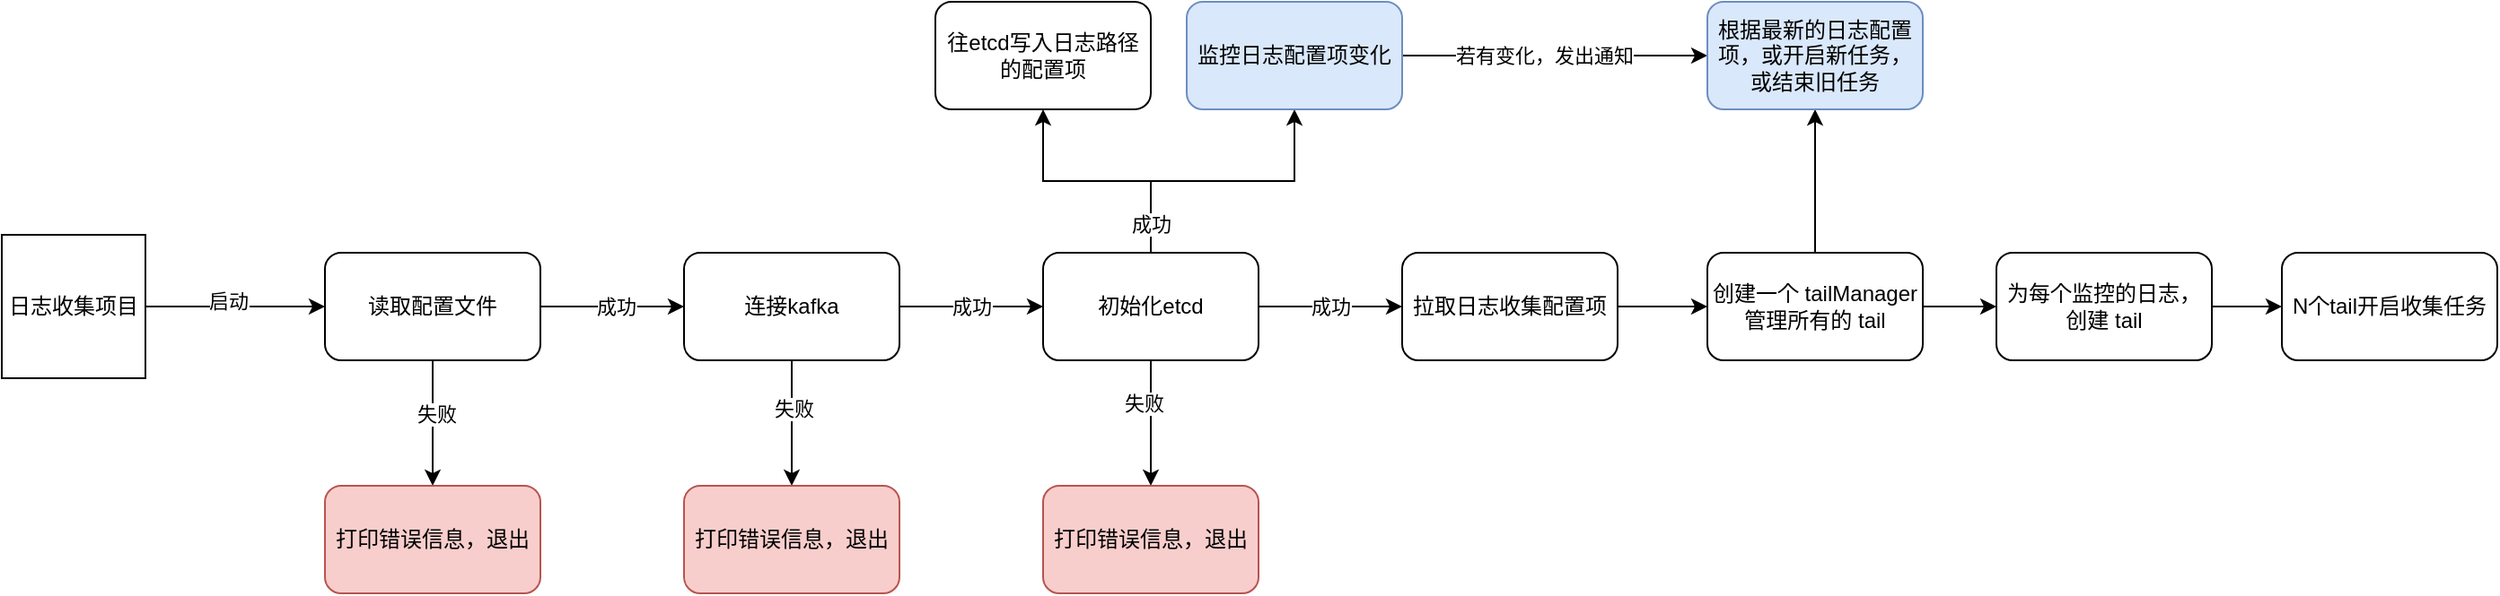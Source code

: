<mxfile version="14.4.7" type="github">
  <diagram id="oYlVIPrETy6-Hh5NweHa" name="第 1 页">
    <mxGraphModel dx="861" dy="664" grid="1" gridSize="10" guides="1" tooltips="1" connect="1" arrows="1" fold="1" page="1" pageScale="1" pageWidth="827" pageHeight="1169" math="0" shadow="0">
      <root>
        <mxCell id="0" />
        <mxCell id="1" parent="0" />
        <mxCell id="CWjup87lTKB9hHp7AxHx-4" value="" style="edgeStyle=orthogonalEdgeStyle;rounded=0;orthogonalLoop=1;jettySize=auto;html=1;" edge="1" parent="1" source="CWjup87lTKB9hHp7AxHx-11" target="CWjup87lTKB9hHp7AxHx-3">
          <mxGeometry relative="1" as="geometry">
            <mxPoint x="170" y="230" as="sourcePoint" />
          </mxGeometry>
        </mxCell>
        <mxCell id="CWjup87lTKB9hHp7AxHx-15" value="启动" style="edgeLabel;html=1;align=center;verticalAlign=middle;resizable=0;points=[];" vertex="1" connectable="0" parent="CWjup87lTKB9hHp7AxHx-4">
          <mxGeometry x="-0.091" y="3" relative="1" as="geometry">
            <mxPoint as="offset" />
          </mxGeometry>
        </mxCell>
        <mxCell id="CWjup87lTKB9hHp7AxHx-8" value="" style="edgeStyle=orthogonalEdgeStyle;rounded=0;orthogonalLoop=1;jettySize=auto;html=1;" edge="1" parent="1" source="CWjup87lTKB9hHp7AxHx-3" target="CWjup87lTKB9hHp7AxHx-7">
          <mxGeometry relative="1" as="geometry" />
        </mxCell>
        <mxCell id="CWjup87lTKB9hHp7AxHx-12" value="成功" style="edgeLabel;html=1;align=center;verticalAlign=middle;resizable=0;points=[];" vertex="1" connectable="0" parent="CWjup87lTKB9hHp7AxHx-8">
          <mxGeometry x="0.049" relative="1" as="geometry">
            <mxPoint as="offset" />
          </mxGeometry>
        </mxCell>
        <mxCell id="CWjup87lTKB9hHp7AxHx-14" value="" style="edgeStyle=orthogonalEdgeStyle;rounded=0;orthogonalLoop=1;jettySize=auto;html=1;entryX=0.5;entryY=0;entryDx=0;entryDy=0;" edge="1" parent="1" source="CWjup87lTKB9hHp7AxHx-3" target="CWjup87lTKB9hHp7AxHx-18">
          <mxGeometry relative="1" as="geometry">
            <mxPoint x="310" y="330" as="targetPoint" />
          </mxGeometry>
        </mxCell>
        <mxCell id="CWjup87lTKB9hHp7AxHx-16" value="失败" style="edgeLabel;html=1;align=center;verticalAlign=middle;resizable=0;points=[];" vertex="1" connectable="0" parent="CWjup87lTKB9hHp7AxHx-14">
          <mxGeometry x="-0.14" y="2" relative="1" as="geometry">
            <mxPoint as="offset" />
          </mxGeometry>
        </mxCell>
        <mxCell id="CWjup87lTKB9hHp7AxHx-3" value="读取配置文件" style="rounded=1;whiteSpace=wrap;html=1;" vertex="1" parent="1">
          <mxGeometry x="250" y="200" width="120" height="60" as="geometry" />
        </mxCell>
        <mxCell id="CWjup87lTKB9hHp7AxHx-10" value="成功" style="edgeStyle=orthogonalEdgeStyle;rounded=0;orthogonalLoop=1;jettySize=auto;html=1;" edge="1" parent="1" source="CWjup87lTKB9hHp7AxHx-7" target="CWjup87lTKB9hHp7AxHx-9">
          <mxGeometry relative="1" as="geometry" />
        </mxCell>
        <mxCell id="CWjup87lTKB9hHp7AxHx-20" style="edgeStyle=orthogonalEdgeStyle;rounded=0;orthogonalLoop=1;jettySize=auto;html=1;" edge="1" parent="1" source="CWjup87lTKB9hHp7AxHx-7" target="CWjup87lTKB9hHp7AxHx-19">
          <mxGeometry relative="1" as="geometry" />
        </mxCell>
        <mxCell id="CWjup87lTKB9hHp7AxHx-21" value="失败" style="edgeLabel;html=1;align=center;verticalAlign=middle;resizable=0;points=[];" vertex="1" connectable="0" parent="CWjup87lTKB9hHp7AxHx-20">
          <mxGeometry x="-0.24" y="1" relative="1" as="geometry">
            <mxPoint as="offset" />
          </mxGeometry>
        </mxCell>
        <mxCell id="CWjup87lTKB9hHp7AxHx-7" value="连接kafka" style="rounded=1;whiteSpace=wrap;html=1;" vertex="1" parent="1">
          <mxGeometry x="450" y="200" width="120" height="60" as="geometry" />
        </mxCell>
        <mxCell id="CWjup87lTKB9hHp7AxHx-23" value="" style="edgeStyle=orthogonalEdgeStyle;rounded=0;orthogonalLoop=1;jettySize=auto;html=1;" edge="1" parent="1" source="CWjup87lTKB9hHp7AxHx-9" target="CWjup87lTKB9hHp7AxHx-22">
          <mxGeometry relative="1" as="geometry" />
        </mxCell>
        <mxCell id="CWjup87lTKB9hHp7AxHx-25" value="" style="edgeStyle=orthogonalEdgeStyle;rounded=0;orthogonalLoop=1;jettySize=auto;html=1;" edge="1" parent="1" source="CWjup87lTKB9hHp7AxHx-9" target="CWjup87lTKB9hHp7AxHx-24">
          <mxGeometry relative="1" as="geometry" />
        </mxCell>
        <mxCell id="CWjup87lTKB9hHp7AxHx-26" value="失败" style="edgeLabel;html=1;align=center;verticalAlign=middle;resizable=0;points=[];" vertex="1" connectable="0" parent="CWjup87lTKB9hHp7AxHx-25">
          <mxGeometry x="-0.308" y="-4" relative="1" as="geometry">
            <mxPoint as="offset" />
          </mxGeometry>
        </mxCell>
        <mxCell id="CWjup87lTKB9hHp7AxHx-32" value="" style="edgeStyle=orthogonalEdgeStyle;rounded=0;orthogonalLoop=1;jettySize=auto;html=1;" edge="1" parent="1" source="CWjup87lTKB9hHp7AxHx-9" target="CWjup87lTKB9hHp7AxHx-31">
          <mxGeometry relative="1" as="geometry" />
        </mxCell>
        <mxCell id="CWjup87lTKB9hHp7AxHx-36" value="成功" style="edgeLabel;html=1;align=center;verticalAlign=middle;resizable=0;points=[];" vertex="1" connectable="0" parent="CWjup87lTKB9hHp7AxHx-32">
          <mxGeometry x="-0.803" relative="1" as="geometry">
            <mxPoint as="offset" />
          </mxGeometry>
        </mxCell>
        <mxCell id="CWjup87lTKB9hHp7AxHx-35" value="成功" style="edgeStyle=orthogonalEdgeStyle;rounded=0;orthogonalLoop=1;jettySize=auto;html=1;entryX=0;entryY=0.5;entryDx=0;entryDy=0;" edge="1" parent="1" source="CWjup87lTKB9hHp7AxHx-9" target="CWjup87lTKB9hHp7AxHx-29">
          <mxGeometry relative="1" as="geometry" />
        </mxCell>
        <mxCell id="CWjup87lTKB9hHp7AxHx-9" value="初始化etcd" style="rounded=1;whiteSpace=wrap;html=1;" vertex="1" parent="1">
          <mxGeometry x="650" y="200" width="120" height="60" as="geometry" />
        </mxCell>
        <mxCell id="CWjup87lTKB9hHp7AxHx-11" value="日志收集项目" style="whiteSpace=wrap;html=1;aspect=fixed;" vertex="1" parent="1">
          <mxGeometry x="70" y="190" width="80" height="80" as="geometry" />
        </mxCell>
        <mxCell id="CWjup87lTKB9hHp7AxHx-18" value="打印错误信息，退出" style="rounded=1;whiteSpace=wrap;html=1;fillColor=#f8cecc;strokeColor=#b85450;" vertex="1" parent="1">
          <mxGeometry x="250" y="330" width="120" height="60" as="geometry" />
        </mxCell>
        <mxCell id="CWjup87lTKB9hHp7AxHx-19" value="打印错误信息，退出" style="rounded=1;whiteSpace=wrap;html=1;fillColor=#f8cecc;strokeColor=#b85450;" vertex="1" parent="1">
          <mxGeometry x="450" y="330" width="120" height="60" as="geometry" />
        </mxCell>
        <mxCell id="CWjup87lTKB9hHp7AxHx-22" value="往etcd写入日志路径的配置项" style="rounded=1;whiteSpace=wrap;html=1;" vertex="1" parent="1">
          <mxGeometry x="590" y="60" width="120" height="60" as="geometry" />
        </mxCell>
        <mxCell id="CWjup87lTKB9hHp7AxHx-24" value="打印错误信息，退出" style="rounded=1;whiteSpace=wrap;html=1;fillColor=#f8cecc;strokeColor=#b85450;" vertex="1" parent="1">
          <mxGeometry x="650" y="330" width="120" height="60" as="geometry" />
        </mxCell>
        <mxCell id="CWjup87lTKB9hHp7AxHx-38" value="" style="edgeStyle=orthogonalEdgeStyle;rounded=0;orthogonalLoop=1;jettySize=auto;html=1;" edge="1" parent="1" source="CWjup87lTKB9hHp7AxHx-29" target="CWjup87lTKB9hHp7AxHx-37">
          <mxGeometry relative="1" as="geometry" />
        </mxCell>
        <mxCell id="CWjup87lTKB9hHp7AxHx-29" value="拉取日志收集配置项" style="rounded=1;whiteSpace=wrap;html=1;" vertex="1" parent="1">
          <mxGeometry x="850" y="200" width="120" height="60" as="geometry" />
        </mxCell>
        <mxCell id="CWjup87lTKB9hHp7AxHx-43" style="edgeStyle=orthogonalEdgeStyle;rounded=0;orthogonalLoop=1;jettySize=auto;html=1;entryX=0;entryY=0.5;entryDx=0;entryDy=0;" edge="1" parent="1" source="CWjup87lTKB9hHp7AxHx-31" target="CWjup87lTKB9hHp7AxHx-41">
          <mxGeometry relative="1" as="geometry" />
        </mxCell>
        <mxCell id="CWjup87lTKB9hHp7AxHx-44" value="若有变化，发出通知" style="edgeLabel;html=1;align=center;verticalAlign=middle;resizable=0;points=[];" vertex="1" connectable="0" parent="CWjup87lTKB9hHp7AxHx-43">
          <mxGeometry x="-0.077" relative="1" as="geometry">
            <mxPoint as="offset" />
          </mxGeometry>
        </mxCell>
        <mxCell id="CWjup87lTKB9hHp7AxHx-31" value="监控日志配置项变化" style="rounded=1;whiteSpace=wrap;html=1;fillColor=#dae8fc;strokeColor=#6c8ebf;" vertex="1" parent="1">
          <mxGeometry x="730" y="60" width="120" height="60" as="geometry" />
        </mxCell>
        <mxCell id="CWjup87lTKB9hHp7AxHx-40" value="" style="edgeStyle=orthogonalEdgeStyle;rounded=0;orthogonalLoop=1;jettySize=auto;html=1;" edge="1" parent="1" source="CWjup87lTKB9hHp7AxHx-37" target="CWjup87lTKB9hHp7AxHx-39">
          <mxGeometry relative="1" as="geometry" />
        </mxCell>
        <mxCell id="CWjup87lTKB9hHp7AxHx-42" value="" style="edgeStyle=orthogonalEdgeStyle;rounded=0;orthogonalLoop=1;jettySize=auto;html=1;" edge="1" parent="1" source="CWjup87lTKB9hHp7AxHx-37" target="CWjup87lTKB9hHp7AxHx-41">
          <mxGeometry relative="1" as="geometry" />
        </mxCell>
        <mxCell id="CWjup87lTKB9hHp7AxHx-37" value="创建一个 tailManager 管理所有的 tail" style="rounded=1;whiteSpace=wrap;html=1;" vertex="1" parent="1">
          <mxGeometry x="1020" y="200" width="120" height="60" as="geometry" />
        </mxCell>
        <mxCell id="CWjup87lTKB9hHp7AxHx-46" value="" style="edgeStyle=orthogonalEdgeStyle;rounded=0;orthogonalLoop=1;jettySize=auto;html=1;" edge="1" parent="1" source="CWjup87lTKB9hHp7AxHx-39" target="CWjup87lTKB9hHp7AxHx-45">
          <mxGeometry relative="1" as="geometry" />
        </mxCell>
        <mxCell id="CWjup87lTKB9hHp7AxHx-39" value="为每个监控的日志，创建 tail" style="rounded=1;whiteSpace=wrap;html=1;" vertex="1" parent="1">
          <mxGeometry x="1181" y="200" width="120" height="60" as="geometry" />
        </mxCell>
        <mxCell id="CWjup87lTKB9hHp7AxHx-41" value="根据最新的日志配置项，或开启新任务，或结束旧任务" style="rounded=1;whiteSpace=wrap;html=1;fillColor=#dae8fc;strokeColor=#6c8ebf;" vertex="1" parent="1">
          <mxGeometry x="1020" y="60" width="120" height="60" as="geometry" />
        </mxCell>
        <mxCell id="CWjup87lTKB9hHp7AxHx-45" value="N个tail开启收集任务" style="rounded=1;whiteSpace=wrap;html=1;" vertex="1" parent="1">
          <mxGeometry x="1340" y="200" width="120" height="60" as="geometry" />
        </mxCell>
      </root>
    </mxGraphModel>
  </diagram>
</mxfile>
